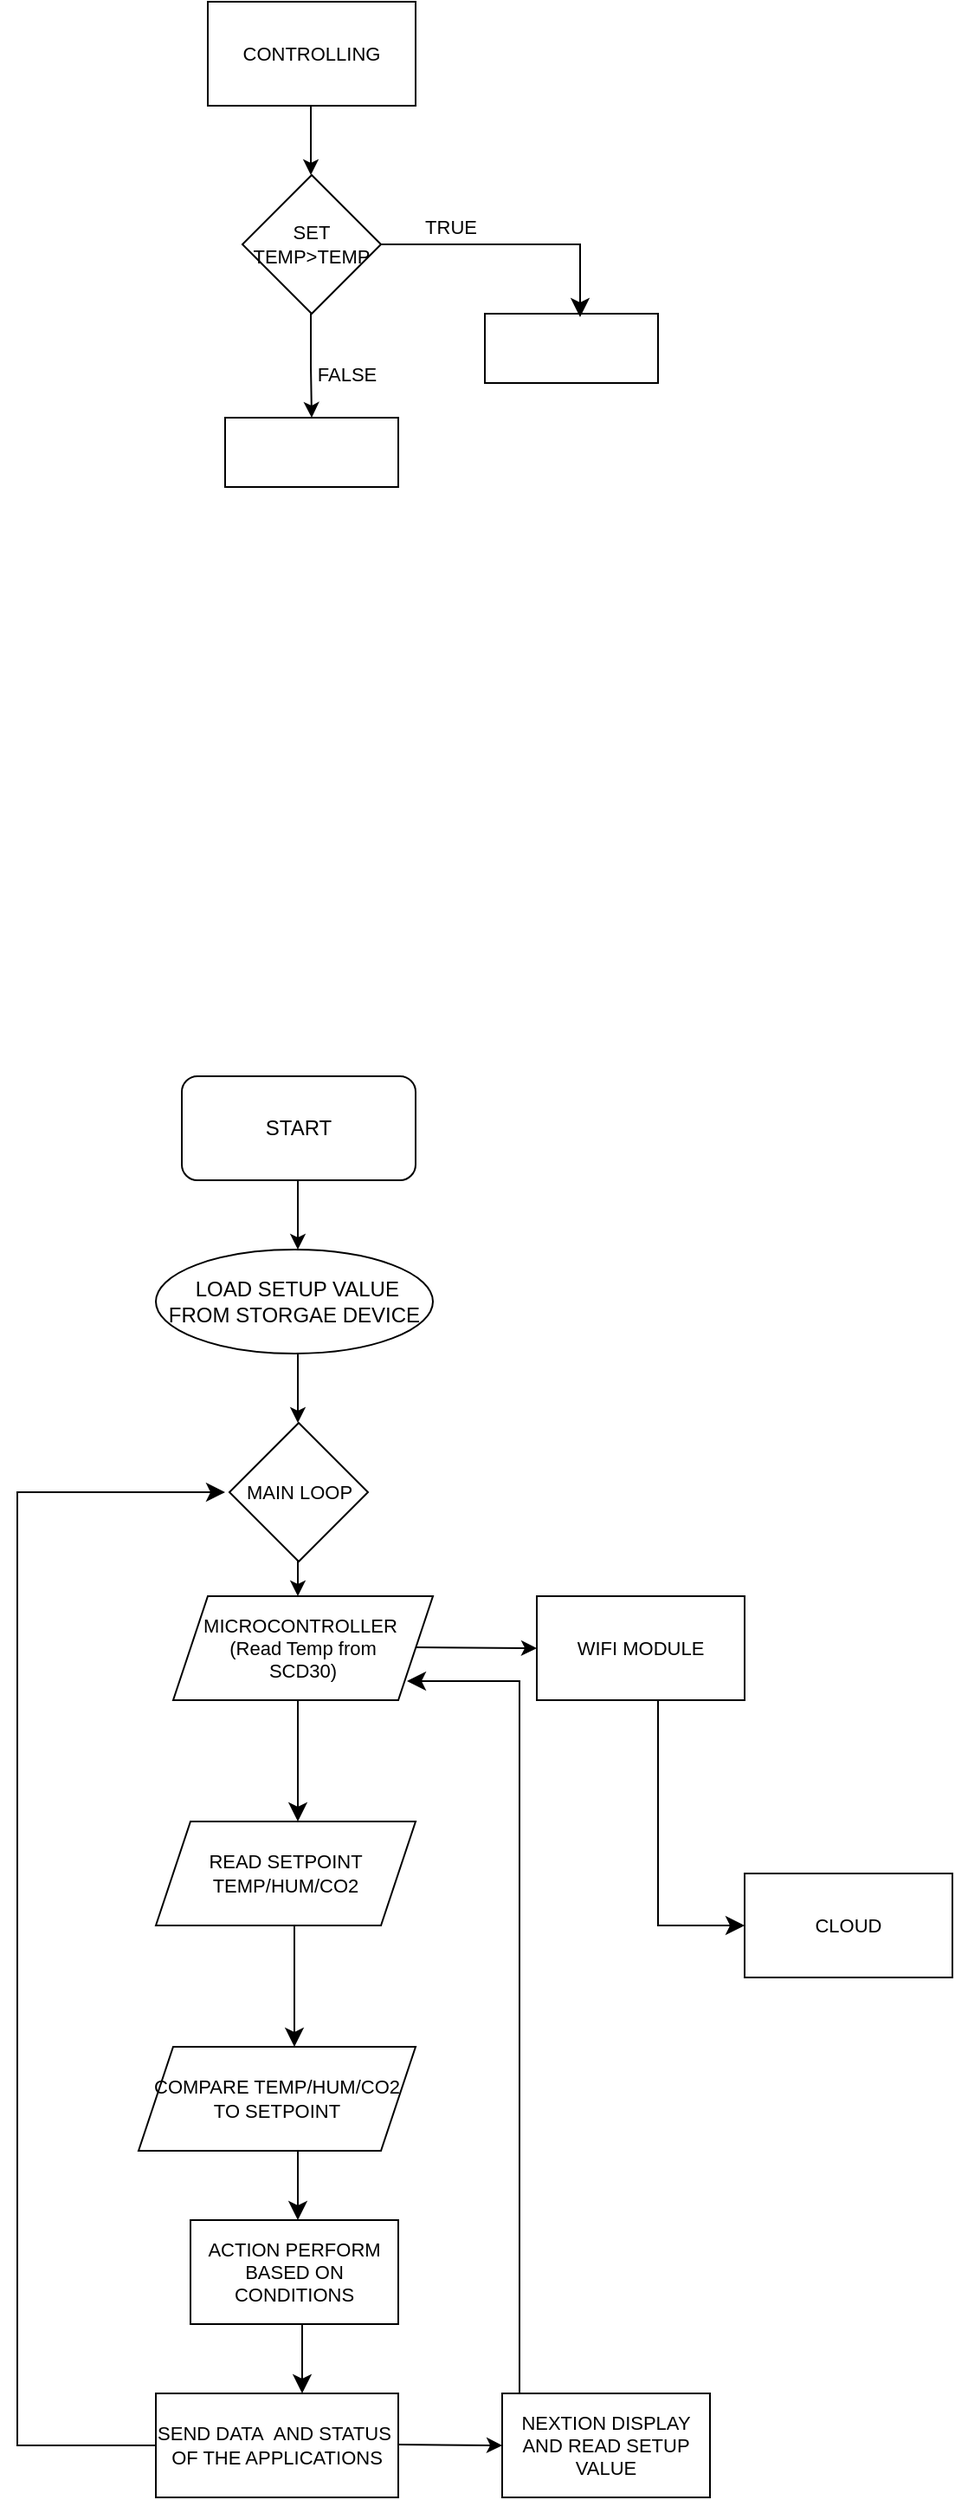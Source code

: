 <mxfile version="21.1.4" type="device">
  <diagram name="Page-1" id="PXFgxMrB4smAQw8mENTh">
    <mxGraphModel dx="1687" dy="2036" grid="1" gridSize="10" guides="1" tooltips="1" connect="1" arrows="1" fold="1" page="1" pageScale="1" pageWidth="850" pageHeight="1100" math="0" shadow="0">
      <root>
        <mxCell id="0" />
        <mxCell id="1" parent="0" />
        <mxCell id="UihMwHzBmDLKPvfbKo_X-8" value="" style="endArrow=classic;html=1;rounded=0;" parent="1" edge="1">
          <mxGeometry width="50" height="50" relative="1" as="geometry">
            <mxPoint x="372" y="20" as="sourcePoint" />
            <mxPoint x="372" y="60" as="targetPoint" />
            <Array as="points">
              <mxPoint x="372" y="50" />
            </Array>
          </mxGeometry>
        </mxCell>
        <mxCell id="UihMwHzBmDLKPvfbKo_X-18" value="" style="endArrow=classic;html=1;rounded=0;" parent="1" edge="1">
          <mxGeometry width="50" height="50" relative="1" as="geometry">
            <mxPoint x="372" y="120" as="sourcePoint" />
            <mxPoint x="372" y="160" as="targetPoint" />
            <Array as="points">
              <mxPoint x="372" y="150" />
            </Array>
          </mxGeometry>
        </mxCell>
        <mxCell id="UihMwHzBmDLKPvfbKo_X-24" value="START" style="rounded=1;whiteSpace=wrap;html=1;" parent="1" vertex="1">
          <mxGeometry x="305" y="-40" width="135" height="60" as="geometry" />
        </mxCell>
        <mxCell id="UihMwHzBmDLKPvfbKo_X-35" value="" style="endArrow=classic;html=1;rounded=0;" parent="1" edge="1">
          <mxGeometry width="50" height="50" relative="1" as="geometry">
            <mxPoint x="372" y="220" as="sourcePoint" />
            <mxPoint x="372" y="260" as="targetPoint" />
            <Array as="points">
              <mxPoint x="372" y="250" />
            </Array>
          </mxGeometry>
        </mxCell>
        <mxCell id="UihMwHzBmDLKPvfbKo_X-37" value="MICROCONTROLLER&amp;nbsp;&lt;br style=&quot;border-color: var(--border-color); font-size: 12px;&quot;&gt;(Read Temp from&lt;br style=&quot;border-color: var(--border-color);&quot;&gt;SCD30)" style="shape=parallelogram;perimeter=parallelogramPerimeter;whiteSpace=wrap;html=1;fixedSize=1;fontFamily=Helvetica;fontSize=11;fontColor=default;" parent="1" vertex="1">
          <mxGeometry x="300" y="260" width="150" height="60" as="geometry" />
        </mxCell>
        <mxCell id="UihMwHzBmDLKPvfbKo_X-38" value="WIFI MODULE" style="rounded=0;whiteSpace=wrap;html=1;fontFamily=Helvetica;fontSize=11;fontColor=default;" parent="1" vertex="1">
          <mxGeometry x="510" y="260" width="120" height="60" as="geometry" />
        </mxCell>
        <mxCell id="UihMwHzBmDLKPvfbKo_X-39" value="" style="endArrow=classic;html=1;rounded=0;" parent="1" edge="1">
          <mxGeometry width="50" height="50" relative="1" as="geometry">
            <mxPoint x="440" y="289.5" as="sourcePoint" />
            <mxPoint x="510" y="290" as="targetPoint" />
            <Array as="points">
              <mxPoint x="440" y="289.5" />
            </Array>
          </mxGeometry>
        </mxCell>
        <mxCell id="UihMwHzBmDLKPvfbKo_X-40" value="NEXTION DISPLAY&lt;br&gt;AND READ SETUP VALUE" style="rounded=0;whiteSpace=wrap;html=1;fontFamily=Helvetica;fontSize=11;fontColor=default;" parent="1" vertex="1">
          <mxGeometry x="490" y="720" width="120" height="60" as="geometry" />
        </mxCell>
        <mxCell id="UihMwHzBmDLKPvfbKo_X-43" value="" style="edgeStyle=elbowEdgeStyle;elbow=horizontal;endArrow=classic;html=1;curved=0;rounded=0;endSize=8;startSize=8;labelBackgroundColor=default;strokeColor=default;fontFamily=Helvetica;fontSize=11;fontColor=default;shape=connector;exitX=0.5;exitY=1;exitDx=0;exitDy=0;" parent="1" source="UihMwHzBmDLKPvfbKo_X-38" edge="1">
          <mxGeometry width="50" height="50" relative="1" as="geometry">
            <mxPoint x="560" y="420" as="sourcePoint" />
            <mxPoint x="630" y="450" as="targetPoint" />
            <Array as="points">
              <mxPoint x="580" y="450" />
              <mxPoint x="560" y="320" />
              <mxPoint x="560" y="530" />
              <mxPoint x="610" y="230" />
            </Array>
          </mxGeometry>
        </mxCell>
        <mxCell id="UihMwHzBmDLKPvfbKo_X-46" value="READ SETPOINT TEMP/HUM/CO2" style="shape=parallelogram;perimeter=parallelogramPerimeter;whiteSpace=wrap;html=1;fixedSize=1;fontFamily=Helvetica;fontSize=11;fontColor=default;" parent="1" vertex="1">
          <mxGeometry x="290" y="390" width="150" height="60" as="geometry" />
        </mxCell>
        <mxCell id="UihMwHzBmDLKPvfbKo_X-49" value="" style="endArrow=classic;html=1;rounded=0;labelBackgroundColor=default;strokeColor=default;fontFamily=Helvetica;fontSize=11;fontColor=default;startSize=8;endSize=8;shape=connector;curved=0;" parent="1" edge="1">
          <mxGeometry width="50" height="50" relative="1" as="geometry">
            <mxPoint x="372" y="320" as="sourcePoint" />
            <mxPoint x="372" y="390" as="targetPoint" />
          </mxGeometry>
        </mxCell>
        <mxCell id="UihMwHzBmDLKPvfbKo_X-50" value="COMPARE TEMP/HUM/CO2 TO SETPOINT" style="shape=parallelogram;perimeter=parallelogramPerimeter;whiteSpace=wrap;html=1;fixedSize=1;fontFamily=Helvetica;fontSize=11;fontColor=default;" parent="1" vertex="1">
          <mxGeometry x="280" y="520" width="160" height="60" as="geometry" />
        </mxCell>
        <mxCell id="UihMwHzBmDLKPvfbKo_X-51" value="" style="endArrow=classic;html=1;rounded=0;labelBackgroundColor=default;strokeColor=default;fontFamily=Helvetica;fontSize=11;fontColor=default;startSize=8;endSize=8;shape=connector;curved=0;" parent="1" edge="1">
          <mxGeometry width="50" height="50" relative="1" as="geometry">
            <mxPoint x="370" y="450" as="sourcePoint" />
            <mxPoint x="370" y="520" as="targetPoint" />
          </mxGeometry>
        </mxCell>
        <mxCell id="UihMwHzBmDLKPvfbKo_X-52" value="SEND DATA&amp;nbsp; AND STATUS&amp;nbsp;&lt;br&gt;OF THE APPLICATIONS" style="rounded=0;whiteSpace=wrap;html=1;fontFamily=Helvetica;fontSize=11;fontColor=default;" parent="1" vertex="1">
          <mxGeometry x="290" y="720" width="140" height="60" as="geometry" />
        </mxCell>
        <mxCell id="UihMwHzBmDLKPvfbKo_X-53" value="" style="endArrow=classic;html=1;rounded=0;labelBackgroundColor=default;strokeColor=default;fontFamily=Helvetica;fontSize=11;fontColor=default;startSize=8;endSize=8;shape=connector;curved=0;" parent="1" edge="1">
          <mxGeometry width="50" height="50" relative="1" as="geometry">
            <mxPoint x="372" y="580" as="sourcePoint" />
            <mxPoint x="372" y="620" as="targetPoint" />
          </mxGeometry>
        </mxCell>
        <mxCell id="UihMwHzBmDLKPvfbKo_X-55" value="" style="endArrow=classic;html=1;rounded=0;" parent="1" edge="1">
          <mxGeometry width="50" height="50" relative="1" as="geometry">
            <mxPoint x="430" y="749.5" as="sourcePoint" />
            <mxPoint x="490" y="750" as="targetPoint" />
            <Array as="points">
              <mxPoint x="430" y="749.5" />
            </Array>
          </mxGeometry>
        </mxCell>
        <mxCell id="UihMwHzBmDLKPvfbKo_X-57" value="" style="edgeStyle=segmentEdgeStyle;endArrow=classic;html=1;curved=0;rounded=0;endSize=8;startSize=8;exitX=0;exitY=0.5;exitDx=0;exitDy=0;" parent="1" source="UihMwHzBmDLKPvfbKo_X-52" edge="1">
          <mxGeometry width="50" height="50" relative="1" as="geometry">
            <mxPoint x="210" y="760" as="sourcePoint" />
            <mxPoint x="330" y="200" as="targetPoint" />
            <Array as="points">
              <mxPoint x="210" y="670" />
              <mxPoint x="210" y="200" />
              <mxPoint x="305" y="200" />
            </Array>
          </mxGeometry>
        </mxCell>
        <mxCell id="UihMwHzBmDLKPvfbKo_X-58" value="&lt;font style=&quot;font-size: 12px;&quot;&gt;&amp;nbsp;LOAD SETUP VALUE&lt;br&gt;FROM STORGAE DEVICE&lt;br&gt;&lt;/font&gt;" style="ellipse;whiteSpace=wrap;html=1;fontFamily=Helvetica;fontSize=11;fontColor=default;" parent="1" vertex="1">
          <mxGeometry x="290" y="60" width="160" height="60" as="geometry" />
        </mxCell>
        <mxCell id="UihMwHzBmDLKPvfbKo_X-59" value="MAIN LOOP" style="rhombus;whiteSpace=wrap;html=1;fontFamily=Helvetica;fontSize=11;fontColor=default;" parent="1" vertex="1">
          <mxGeometry x="332.5" y="160" width="80" height="80" as="geometry" />
        </mxCell>
        <mxCell id="UihMwHzBmDLKPvfbKo_X-60" value="CLOUD" style="rounded=0;whiteSpace=wrap;html=1;fontFamily=Helvetica;fontSize=11;fontColor=default;" parent="1" vertex="1">
          <mxGeometry x="630" y="420" width="120" height="60" as="geometry" />
        </mxCell>
        <mxCell id="UihMwHzBmDLKPvfbKo_X-61" value="ACTION PERFORM BASED ON CONDITIONS" style="rounded=0;whiteSpace=wrap;html=1;fontFamily=Helvetica;fontSize=11;fontColor=default;" parent="1" vertex="1">
          <mxGeometry x="310" y="620" width="120" height="60" as="geometry" />
        </mxCell>
        <mxCell id="UihMwHzBmDLKPvfbKo_X-63" value="" style="endArrow=classic;html=1;rounded=0;labelBackgroundColor=default;strokeColor=default;fontFamily=Helvetica;fontSize=11;fontColor=default;startSize=8;endSize=8;shape=connector;curved=0;" parent="1" edge="1">
          <mxGeometry width="50" height="50" relative="1" as="geometry">
            <mxPoint x="374.5" y="680" as="sourcePoint" />
            <mxPoint x="374.5" y="720" as="targetPoint" />
          </mxGeometry>
        </mxCell>
        <mxCell id="UihMwHzBmDLKPvfbKo_X-66" value="CONTROLLING" style="rounded=0;whiteSpace=wrap;html=1;fontFamily=Helvetica;fontSize=11;fontColor=default;" parent="1" vertex="1">
          <mxGeometry x="320" y="-660" width="120" height="60" as="geometry" />
        </mxCell>
        <mxCell id="UihMwHzBmDLKPvfbKo_X-67" value="SET TEMP&amp;gt;TEMP" style="rhombus;whiteSpace=wrap;html=1;fontFamily=Helvetica;fontSize=11;fontColor=default;" parent="1" vertex="1">
          <mxGeometry x="340" y="-560" width="80" height="80" as="geometry" />
        </mxCell>
        <mxCell id="UihMwHzBmDLKPvfbKo_X-68" value="" style="endArrow=classic;html=1;rounded=0;" parent="1" edge="1">
          <mxGeometry width="50" height="50" relative="1" as="geometry">
            <mxPoint x="379.5" y="-600" as="sourcePoint" />
            <mxPoint x="379.5" y="-560" as="targetPoint" />
            <Array as="points">
              <mxPoint x="379.5" y="-570" />
            </Array>
          </mxGeometry>
        </mxCell>
        <mxCell id="UihMwHzBmDLKPvfbKo_X-69" value="" style="rounded=0;whiteSpace=wrap;html=1;fontFamily=Helvetica;fontSize=11;fontColor=default;" parent="1" vertex="1">
          <mxGeometry x="330" y="-420" width="100" height="40" as="geometry" />
        </mxCell>
        <mxCell id="UihMwHzBmDLKPvfbKo_X-71" value="" style="rounded=0;whiteSpace=wrap;html=1;fontFamily=Helvetica;fontSize=11;fontColor=default;" parent="1" vertex="1">
          <mxGeometry x="480" y="-480" width="100" height="40" as="geometry" />
        </mxCell>
        <mxCell id="UihMwHzBmDLKPvfbKo_X-72" value="" style="endArrow=classic;html=1;rounded=0;entryX=0.5;entryY=0;entryDx=0;entryDy=0;" parent="1" target="UihMwHzBmDLKPvfbKo_X-69" edge="1">
          <mxGeometry width="50" height="50" relative="1" as="geometry">
            <mxPoint x="379.5" y="-480" as="sourcePoint" />
            <mxPoint x="379.5" y="-440" as="targetPoint" />
            <Array as="points">
              <mxPoint x="379.5" y="-450" />
            </Array>
          </mxGeometry>
        </mxCell>
        <mxCell id="UihMwHzBmDLKPvfbKo_X-74" value="" style="edgeStyle=segmentEdgeStyle;endArrow=classic;html=1;curved=0;rounded=0;endSize=8;startSize=8;labelBackgroundColor=default;strokeColor=default;fontFamily=Helvetica;fontSize=11;fontColor=default;shape=connector;entryX=0.25;entryY=0;entryDx=0;entryDy=0;exitX=1;exitY=0.5;exitDx=0;exitDy=0;" parent="1" source="UihMwHzBmDLKPvfbKo_X-67" edge="1">
          <mxGeometry width="50" height="50" relative="1" as="geometry">
            <mxPoint x="450" y="-540" as="sourcePoint" />
            <mxPoint x="535" y="-478" as="targetPoint" />
            <Array as="points">
              <mxPoint x="535" y="-520" />
            </Array>
          </mxGeometry>
        </mxCell>
        <mxCell id="UihMwHzBmDLKPvfbKo_X-76" value="TRUE" style="text;html=1;align=center;verticalAlign=middle;resizable=0;points=[];autosize=1;strokeColor=none;fillColor=none;fontSize=11;fontFamily=Helvetica;fontColor=default;" parent="1" vertex="1">
          <mxGeometry x="435" y="-545" width="50" height="30" as="geometry" />
        </mxCell>
        <mxCell id="UihMwHzBmDLKPvfbKo_X-77" value="FALSE" style="text;html=1;align=center;verticalAlign=middle;resizable=0;points=[];autosize=1;strokeColor=none;fillColor=none;fontSize=11;fontFamily=Helvetica;fontColor=default;" parent="1" vertex="1">
          <mxGeometry x="370" y="-460" width="60" height="30" as="geometry" />
        </mxCell>
        <mxCell id="w_mMfdwOYIyAtFsYdlub-1" value="" style="edgeStyle=elbowEdgeStyle;elbow=horizontal;endArrow=classic;html=1;curved=0;rounded=0;endSize=8;startSize=8;exitX=0;exitY=0;exitDx=0;exitDy=0;" parent="1" source="UihMwHzBmDLKPvfbKo_X-40" edge="1">
          <mxGeometry width="50" height="50" relative="1" as="geometry">
            <mxPoint x="460" y="520" as="sourcePoint" />
            <mxPoint x="435" y="309" as="targetPoint" />
            <Array as="points">
              <mxPoint x="500" y="380" />
              <mxPoint x="500" y="320" />
            </Array>
          </mxGeometry>
        </mxCell>
      </root>
    </mxGraphModel>
  </diagram>
</mxfile>
